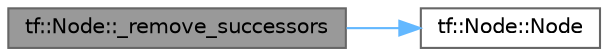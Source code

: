 digraph "tf::Node::_remove_successors"
{
 // LATEX_PDF_SIZE
  bgcolor="transparent";
  edge [fontname=Helvetica,fontsize=10,labelfontname=Helvetica,labelfontsize=10];
  node [fontname=Helvetica,fontsize=10,shape=box,height=0.2,width=0.4];
  rankdir="LR";
  Node1 [id="Node000001",label="tf::Node::_remove_successors",height=0.2,width=0.4,color="gray40", fillcolor="grey60", style="filled", fontcolor="black",tooltip=" "];
  Node1 -> Node2 [id="edge2_Node000001_Node000002",color="steelblue1",style="solid",tooltip=" "];
  Node2 [id="Node000002",label="tf::Node::Node",height=0.2,width=0.4,color="grey40", fillcolor="white", style="filled",URL="$classtf_1_1_node.html#aebc4701caf53db89d260c75fba0e5050",tooltip=" "];
}
